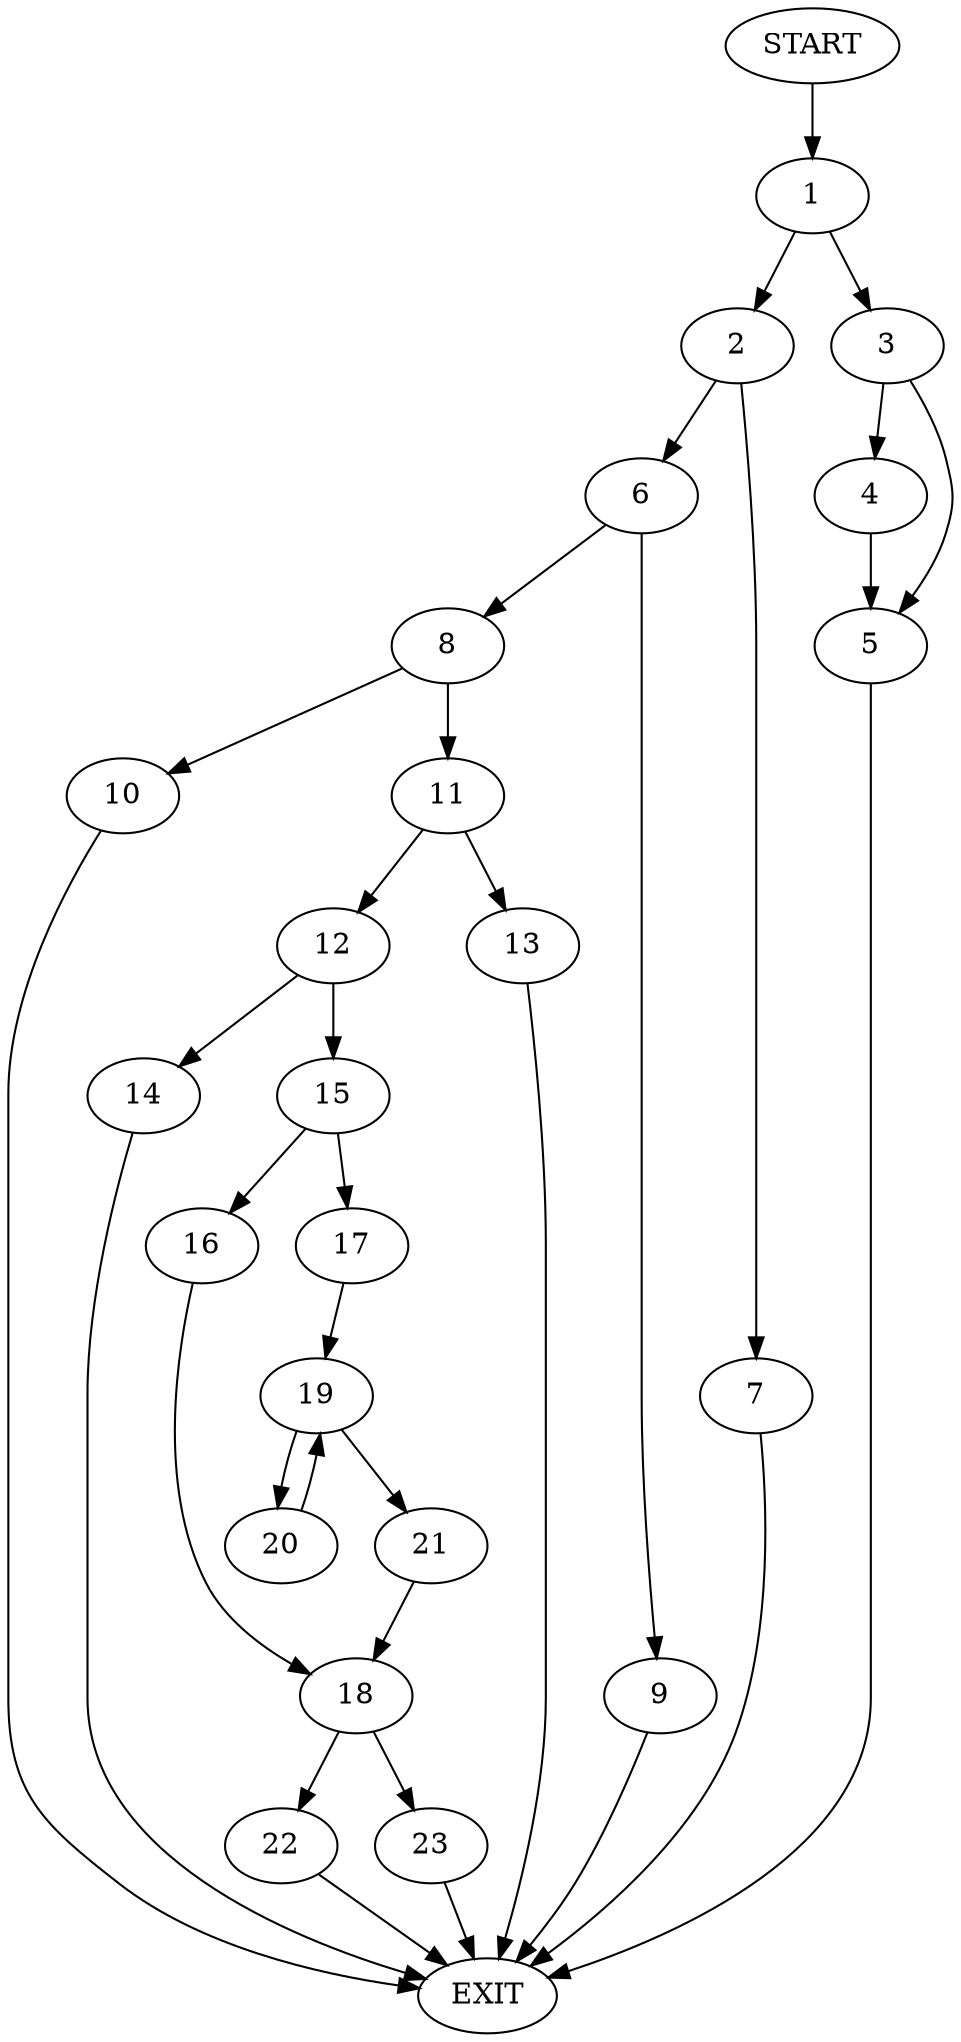 digraph {
0 [label="START"]
24 [label="EXIT"]
0 -> 1
1 -> 2
1 -> 3
3 -> 4
3 -> 5
2 -> 6
2 -> 7
4 -> 5
5 -> 24
6 -> 8
6 -> 9
7 -> 24
8 -> 10
8 -> 11
9 -> 24
10 -> 24
11 -> 12
11 -> 13
13 -> 24
12 -> 14
12 -> 15
14 -> 24
15 -> 16
15 -> 17
16 -> 18
17 -> 19
19 -> 20
19 -> 21
20 -> 19
21 -> 18
18 -> 22
18 -> 23
23 -> 24
22 -> 24
}
